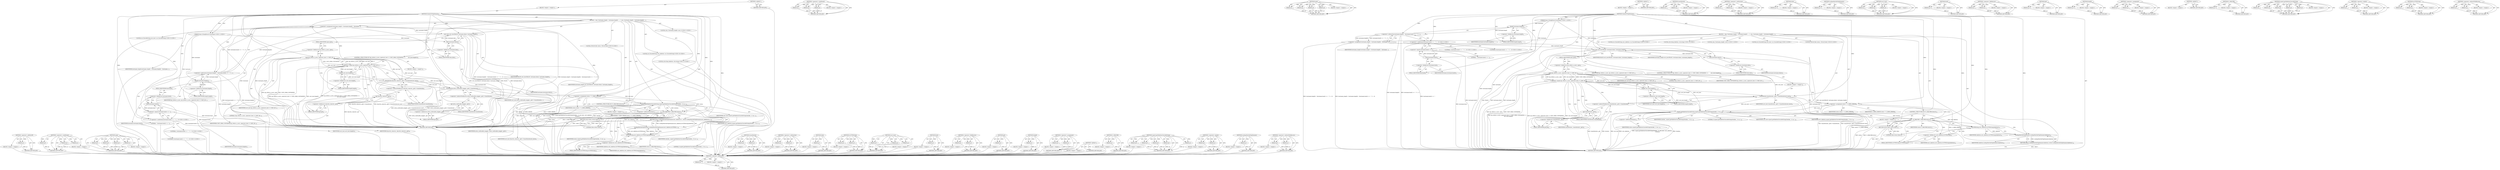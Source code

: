 digraph "&lt;operator&gt;.indirectFieldAccess" {
vulnerable_189 [label=<(METHOD,&lt;operator&gt;.addressOf)>];
vulnerable_190 [label=<(PARAM,p1)>];
vulnerable_191 [label=<(BLOCK,&lt;empty&gt;,&lt;empty&gt;)>];
vulnerable_192 [label=<(METHOD_RETURN,ANY)>];
vulnerable_135 [label=<(METHOD,&lt;operator&gt;.conditional)>];
vulnerable_136 [label=<(PARAM,p1)>];
vulnerable_137 [label=<(PARAM,p2)>];
vulnerable_138 [label=<(PARAM,p3)>];
vulnerable_139 [label=<(BLOCK,&lt;empty&gt;,&lt;empty&gt;)>];
vulnerable_140 [label=<(METHOD_RETURN,ANY)>];
vulnerable_160 [label=<(METHOD,span)>];
vulnerable_161 [label=<(PARAM,p1)>];
vulnerable_162 [label=<(PARAM,p2)>];
vulnerable_163 [label=<(PARAM,p3)>];
vulnerable_164 [label=<(PARAM,p4)>];
vulnerable_165 [label=<(BLOCK,&lt;empty&gt;,&lt;empty&gt;)>];
vulnerable_166 [label=<(METHOD_RETURN,ANY)>];
vulnerable_6 [label=<(METHOD,&lt;global&gt;)<SUB>1</SUB>>];
vulnerable_7 [label=<(BLOCK,&lt;empty&gt;,&lt;empty&gt;)<SUB>1</SUB>>];
vulnerable_8 [label=<(METHOD,SimilarToTopDomains)<SUB>1</SUB>>];
vulnerable_9 [label="<(PARAM,base::StringPiece16 hostname)<SUB>1</SUB>>"];
vulnerable_10 [label=<(BLOCK,{
  size_t hostname_length = hostname.length() ...,{
  size_t hostname_length = hostname.length() ...)<SUB>1</SUB>>];
vulnerable_11 [label="<(LOCAL,size_t hostname_length: size_t)<SUB>2</SUB>>"];
vulnerable_12 [label=<(&lt;operator&gt;.assignment,hostname_length = hostname.length() - (hostname...)<SUB>2</SUB>>];
vulnerable_13 [label=<(IDENTIFIER,hostname_length,hostname_length = hostname.length() - (hostname...)<SUB>2</SUB>>];
vulnerable_14 [label=<(&lt;operator&gt;.subtraction,hostname.length() - (hostname.back() == '.' ? 1...)<SUB>2</SUB>>];
vulnerable_15 [label=<(length,hostname.length())<SUB>2</SUB>>];
vulnerable_16 [label=<(&lt;operator&gt;.fieldAccess,hostname.length)<SUB>2</SUB>>];
vulnerable_17 [label=<(IDENTIFIER,hostname,hostname.length())<SUB>2</SUB>>];
vulnerable_18 [label=<(FIELD_IDENTIFIER,length,length)<SUB>2</SUB>>];
vulnerable_19 [label="<(&lt;operator&gt;.conditional,hostname.back() == '.' ? 1 : 0)<SUB>2</SUB>>"];
vulnerable_20 [label=<(&lt;operator&gt;.equals,hostname.back() == '.')<SUB>2</SUB>>];
vulnerable_21 [label=<(back,hostname.back())<SUB>2</SUB>>];
vulnerable_22 [label=<(&lt;operator&gt;.fieldAccess,hostname.back)<SUB>2</SUB>>];
vulnerable_23 [label=<(IDENTIFIER,hostname,hostname.back())<SUB>2</SUB>>];
vulnerable_24 [label=<(FIELD_IDENTIFIER,back,back)<SUB>2</SUB>>];
vulnerable_25 [label=<(LITERAL,'.',hostname.back() == '.')<SUB>2</SUB>>];
vulnerable_26 [label="<(LITERAL,1,hostname.back() == '.' ? 1 : 0)<SUB>2</SUB>>"];
vulnerable_27 [label="<(LITERAL,0,hostname.back() == '.' ? 1 : 0)<SUB>2</SUB>>"];
vulnerable_28 [label="<(LOCAL,icu.UnicodeString ustr_host: icu.UnicodeString)<SUB>3</SUB>>"];
vulnerable_29 [label=<(ustr_host,ustr_host(FALSE, hostname.data(), hostname_length))<SUB>3</SUB>>];
vulnerable_30 [label=<(IDENTIFIER,FALSE,ustr_host(FALSE, hostname.data(), hostname_length))<SUB>3</SUB>>];
vulnerable_31 [label=<(data,hostname.data())<SUB>3</SUB>>];
vulnerable_32 [label=<(&lt;operator&gt;.fieldAccess,hostname.data)<SUB>3</SUB>>];
vulnerable_33 [label=<(IDENTIFIER,hostname,hostname.data())<SUB>3</SUB>>];
vulnerable_34 [label=<(FIELD_IDENTIFIER,data,data)<SUB>3</SUB>>];
vulnerable_35 [label=<(IDENTIFIER,hostname_length,ustr_host(FALSE, hostname.data(), hostname_length))<SUB>3</SUB>>];
vulnerable_36 [label=<(CONTROL_STRUCTURE,IF,if (lgc_letters_n_ascii_.span(ustr_host, 0, USET_SPAN_CONTAINED) ==
       ustr_host.length()))<SUB>4</SUB>>];
vulnerable_37 [label=<(&lt;operator&gt;.equals,lgc_letters_n_ascii_.span(ustr_host, 0, USET_SP...)<SUB>4</SUB>>];
vulnerable_38 [label=<(span,lgc_letters_n_ascii_.span(ustr_host, 0, USET_SP...)<SUB>4</SUB>>];
vulnerable_39 [label=<(&lt;operator&gt;.fieldAccess,lgc_letters_n_ascii_.span)<SUB>4</SUB>>];
vulnerable_40 [label=<(IDENTIFIER,lgc_letters_n_ascii_,lgc_letters_n_ascii_.span(ustr_host, 0, USET_SP...)<SUB>4</SUB>>];
vulnerable_41 [label=<(FIELD_IDENTIFIER,span,span)<SUB>4</SUB>>];
vulnerable_42 [label=<(IDENTIFIER,ustr_host,lgc_letters_n_ascii_.span(ustr_host, 0, USET_SP...)<SUB>4</SUB>>];
vulnerable_43 [label=<(LITERAL,0,lgc_letters_n_ascii_.span(ustr_host, 0, USET_SP...)<SUB>4</SUB>>];
vulnerable_44 [label=<(IDENTIFIER,USET_SPAN_CONTAINED,lgc_letters_n_ascii_.span(ustr_host, 0, USET_SP...)<SUB>4</SUB>>];
vulnerable_45 [label=<(length,ustr_host.length())<SUB>5</SUB>>];
vulnerable_46 [label=<(&lt;operator&gt;.fieldAccess,ustr_host.length)<SUB>5</SUB>>];
vulnerable_47 [label=<(IDENTIFIER,ustr_host,ustr_host.length())<SUB>5</SUB>>];
vulnerable_48 [label=<(FIELD_IDENTIFIER,length,length)<SUB>5</SUB>>];
vulnerable_49 [label=<(BLOCK,&lt;empty&gt;,&lt;empty&gt;)<SUB>6</SUB>>];
vulnerable_50 [label=<(transliterate,transliterator_.get()-&gt;transliterate(ustr_host))<SUB>6</SUB>>];
vulnerable_51 [label=<(&lt;operator&gt;.indirectFieldAccess,transliterator_.get()-&gt;transliterate)<SUB>6</SUB>>];
vulnerable_52 [label=<(get,transliterator_.get())<SUB>6</SUB>>];
vulnerable_53 [label=<(&lt;operator&gt;.fieldAccess,transliterator_.get)<SUB>6</SUB>>];
vulnerable_54 [label=<(IDENTIFIER,transliterator_,transliterator_.get())<SUB>6</SUB>>];
vulnerable_55 [label=<(FIELD_IDENTIFIER,get,get)<SUB>6</SUB>>];
vulnerable_56 [label=<(FIELD_IDENTIFIER,transliterate,transliterate)<SUB>6</SUB>>];
vulnerable_57 [label=<(IDENTIFIER,ustr_host,transliterator_.get()-&gt;transliterate(ustr_host))<SUB>6</SUB>>];
vulnerable_58 [label="<(LOCAL,UErrorCode status: UErrorCode)<SUB>8</SUB>>"];
vulnerable_59 [label=<(&lt;operator&gt;.assignment,status = U_ZERO_ERROR)<SUB>8</SUB>>];
vulnerable_60 [label=<(IDENTIFIER,status,status = U_ZERO_ERROR)<SUB>8</SUB>>];
vulnerable_61 [label=<(IDENTIFIER,U_ZERO_ERROR,status = U_ZERO_ERROR)<SUB>8</SUB>>];
vulnerable_62 [label="<(LOCAL,icu.UnicodeString ustr_skeleton: icu.UnicodeString)<SUB>9</SUB>>"];
vulnerable_63 [label=<(uspoof_getSkeletonUnicodeString,uspoof_getSkeletonUnicodeString(checker_, 0, us...)<SUB>10</SUB>>];
vulnerable_64 [label=<(IDENTIFIER,checker_,uspoof_getSkeletonUnicodeString(checker_, 0, us...)<SUB>10</SUB>>];
vulnerable_65 [label=<(LITERAL,0,uspoof_getSkeletonUnicodeString(checker_, 0, us...)<SUB>10</SUB>>];
vulnerable_66 [label=<(IDENTIFIER,ustr_host,uspoof_getSkeletonUnicodeString(checker_, 0, us...)<SUB>10</SUB>>];
vulnerable_67 [label=<(IDENTIFIER,ustr_skeleton,uspoof_getSkeletonUnicodeString(checker_, 0, us...)<SUB>10</SUB>>];
vulnerable_68 [label=<(&lt;operator&gt;.addressOf,&amp;status)<SUB>11</SUB>>];
vulnerable_69 [label=<(IDENTIFIER,status,uspoof_getSkeletonUnicodeString(checker_, 0, us...)<SUB>11</SUB>>];
vulnerable_70 [label=<(CONTROL_STRUCTURE,IF,if (U_FAILURE(status)))<SUB>12</SUB>>];
vulnerable_71 [label=<(U_FAILURE,U_FAILURE(status))<SUB>12</SUB>>];
vulnerable_72 [label=<(IDENTIFIER,status,U_FAILURE(status))<SUB>12</SUB>>];
vulnerable_73 [label=<(BLOCK,&lt;empty&gt;,&lt;empty&gt;)<SUB>13</SUB>>];
vulnerable_74 [label=<(RETURN,return false;,return false;)<SUB>13</SUB>>];
vulnerable_75 [label=<(LITERAL,false,return false;)<SUB>13</SUB>>];
vulnerable_76 [label="<(LOCAL,std.string skeleton: std.string)<SUB>14</SUB>>"];
vulnerable_77 [label=<(toUTF8String,ustr_skeleton.toUTF8String(skeleton))<SUB>15</SUB>>];
vulnerable_78 [label=<(&lt;operator&gt;.fieldAccess,ustr_skeleton.toUTF8String)<SUB>15</SUB>>];
vulnerable_79 [label=<(IDENTIFIER,ustr_skeleton,ustr_skeleton.toUTF8String(skeleton))<SUB>15</SUB>>];
vulnerable_80 [label=<(FIELD_IDENTIFIER,toUTF8String,toUTF8String)<SUB>15</SUB>>];
vulnerable_81 [label=<(IDENTIFIER,skeleton,ustr_skeleton.toUTF8String(skeleton))<SUB>15</SUB>>];
vulnerable_82 [label=<(RETURN,return LookupMatchInTopDomains(skeleton);,return LookupMatchInTopDomains(skeleton);)<SUB>16</SUB>>];
vulnerable_83 [label=<(LookupMatchInTopDomains,LookupMatchInTopDomains(skeleton))<SUB>16</SUB>>];
vulnerable_84 [label=<(IDENTIFIER,skeleton,LookupMatchInTopDomains(skeleton))<SUB>16</SUB>>];
vulnerable_85 [label=<(METHOD_RETURN,bool)<SUB>1</SUB>>];
vulnerable_87 [label=<(METHOD_RETURN,ANY)<SUB>1</SUB>>];
vulnerable_167 [label=<(METHOD,transliterate)>];
vulnerable_168 [label=<(PARAM,p1)>];
vulnerable_169 [label=<(PARAM,p2)>];
vulnerable_170 [label=<(BLOCK,&lt;empty&gt;,&lt;empty&gt;)>];
vulnerable_171 [label=<(METHOD_RETURN,ANY)>];
vulnerable_121 [label=<(METHOD,&lt;operator&gt;.subtraction)>];
vulnerable_122 [label=<(PARAM,p1)>];
vulnerable_123 [label=<(PARAM,p2)>];
vulnerable_124 [label=<(BLOCK,&lt;empty&gt;,&lt;empty&gt;)>];
vulnerable_125 [label=<(METHOD_RETURN,ANY)>];
vulnerable_156 [label=<(METHOD,data)>];
vulnerable_157 [label=<(PARAM,p1)>];
vulnerable_158 [label=<(BLOCK,&lt;empty&gt;,&lt;empty&gt;)>];
vulnerable_159 [label=<(METHOD_RETURN,ANY)>];
vulnerable_202 [label=<(METHOD,LookupMatchInTopDomains)>];
vulnerable_203 [label=<(PARAM,p1)>];
vulnerable_204 [label=<(BLOCK,&lt;empty&gt;,&lt;empty&gt;)>];
vulnerable_205 [label=<(METHOD_RETURN,ANY)>];
vulnerable_150 [label=<(METHOD,ustr_host)>];
vulnerable_151 [label=<(PARAM,p1)>];
vulnerable_152 [label=<(PARAM,p2)>];
vulnerable_153 [label=<(PARAM,p3)>];
vulnerable_154 [label=<(BLOCK,&lt;empty&gt;,&lt;empty&gt;)>];
vulnerable_155 [label=<(METHOD_RETURN,ANY)>];
vulnerable_146 [label=<(METHOD,back)>];
vulnerable_147 [label=<(PARAM,p1)>];
vulnerable_148 [label=<(BLOCK,&lt;empty&gt;,&lt;empty&gt;)>];
vulnerable_149 [label=<(METHOD_RETURN,ANY)>];
vulnerable_130 [label=<(METHOD,&lt;operator&gt;.fieldAccess)>];
vulnerable_131 [label=<(PARAM,p1)>];
vulnerable_132 [label=<(PARAM,p2)>];
vulnerable_133 [label=<(BLOCK,&lt;empty&gt;,&lt;empty&gt;)>];
vulnerable_134 [label=<(METHOD_RETURN,ANY)>];
vulnerable_177 [label=<(METHOD,get)>];
vulnerable_178 [label=<(PARAM,p1)>];
vulnerable_179 [label=<(BLOCK,&lt;empty&gt;,&lt;empty&gt;)>];
vulnerable_180 [label=<(METHOD_RETURN,ANY)>];
vulnerable_126 [label=<(METHOD,length)>];
vulnerable_127 [label=<(PARAM,p1)>];
vulnerable_128 [label=<(BLOCK,&lt;empty&gt;,&lt;empty&gt;)>];
vulnerable_129 [label=<(METHOD_RETURN,ANY)>];
vulnerable_116 [label=<(METHOD,&lt;operator&gt;.assignment)>];
vulnerable_117 [label=<(PARAM,p1)>];
vulnerable_118 [label=<(PARAM,p2)>];
vulnerable_119 [label=<(BLOCK,&lt;empty&gt;,&lt;empty&gt;)>];
vulnerable_120 [label=<(METHOD_RETURN,ANY)>];
vulnerable_110 [label=<(METHOD,&lt;global&gt;)<SUB>1</SUB>>];
vulnerable_111 [label=<(BLOCK,&lt;empty&gt;,&lt;empty&gt;)>];
vulnerable_112 [label=<(METHOD_RETURN,ANY)>];
vulnerable_193 [label=<(METHOD,U_FAILURE)>];
vulnerable_194 [label=<(PARAM,p1)>];
vulnerable_195 [label=<(BLOCK,&lt;empty&gt;,&lt;empty&gt;)>];
vulnerable_196 [label=<(METHOD_RETURN,ANY)>];
vulnerable_181 [label=<(METHOD,uspoof_getSkeletonUnicodeString)>];
vulnerable_182 [label=<(PARAM,p1)>];
vulnerable_183 [label=<(PARAM,p2)>];
vulnerable_184 [label=<(PARAM,p3)>];
vulnerable_185 [label=<(PARAM,p4)>];
vulnerable_186 [label=<(PARAM,p5)>];
vulnerable_187 [label=<(BLOCK,&lt;empty&gt;,&lt;empty&gt;)>];
vulnerable_188 [label=<(METHOD_RETURN,ANY)>];
vulnerable_141 [label=<(METHOD,&lt;operator&gt;.equals)>];
vulnerable_142 [label=<(PARAM,p1)>];
vulnerable_143 [label=<(PARAM,p2)>];
vulnerable_144 [label=<(BLOCK,&lt;empty&gt;,&lt;empty&gt;)>];
vulnerable_145 [label=<(METHOD_RETURN,ANY)>];
vulnerable_197 [label=<(METHOD,toUTF8String)>];
vulnerable_198 [label=<(PARAM,p1)>];
vulnerable_199 [label=<(PARAM,p2)>];
vulnerable_200 [label=<(BLOCK,&lt;empty&gt;,&lt;empty&gt;)>];
vulnerable_201 [label=<(METHOD_RETURN,ANY)>];
vulnerable_172 [label=<(METHOD,&lt;operator&gt;.indirectFieldAccess)>];
vulnerable_173 [label=<(PARAM,p1)>];
vulnerable_174 [label=<(PARAM,p2)>];
vulnerable_175 [label=<(BLOCK,&lt;empty&gt;,&lt;empty&gt;)>];
vulnerable_176 [label=<(METHOD_RETURN,ANY)>];
fixed_196 [label=<(METHOD,&lt;operator&gt;.addressOf)>];
fixed_197 [label=<(PARAM,p1)>];
fixed_198 [label=<(BLOCK,&lt;empty&gt;,&lt;empty&gt;)>];
fixed_199 [label=<(METHOD_RETURN,ANY)>];
fixed_142 [label=<(METHOD,&lt;operator&gt;.conditional)>];
fixed_143 [label=<(PARAM,p1)>];
fixed_144 [label=<(PARAM,p2)>];
fixed_145 [label=<(PARAM,p3)>];
fixed_146 [label=<(BLOCK,&lt;empty&gt;,&lt;empty&gt;)>];
fixed_147 [label=<(METHOD_RETURN,ANY)>];
fixed_167 [label=<(METHOD,span)>];
fixed_168 [label=<(PARAM,p1)>];
fixed_169 [label=<(PARAM,p2)>];
fixed_170 [label=<(PARAM,p3)>];
fixed_171 [label=<(PARAM,p4)>];
fixed_172 [label=<(BLOCK,&lt;empty&gt;,&lt;empty&gt;)>];
fixed_173 [label=<(METHOD_RETURN,ANY)>];
fixed_6 [label=<(METHOD,&lt;global&gt;)<SUB>1</SUB>>];
fixed_7 [label=<(BLOCK,&lt;empty&gt;,&lt;empty&gt;)<SUB>1</SUB>>];
fixed_8 [label=<(METHOD,SimilarToTopDomains)<SUB>1</SUB>>];
fixed_9 [label="<(PARAM,base::StringPiece16 hostname)<SUB>1</SUB>>"];
fixed_10 [label=<(BLOCK,{
  size_t hostname_length = hostname.length() ...,{
  size_t hostname_length = hostname.length() ...)<SUB>1</SUB>>];
fixed_11 [label="<(LOCAL,size_t hostname_length: size_t)<SUB>2</SUB>>"];
fixed_12 [label=<(&lt;operator&gt;.assignment,hostname_length = hostname.length() - (hostname...)<SUB>2</SUB>>];
fixed_13 [label=<(IDENTIFIER,hostname_length,hostname_length = hostname.length() - (hostname...)<SUB>2</SUB>>];
fixed_14 [label=<(&lt;operator&gt;.subtraction,hostname.length() - (hostname.back() == '.' ? 1...)<SUB>2</SUB>>];
fixed_15 [label=<(length,hostname.length())<SUB>2</SUB>>];
fixed_16 [label=<(&lt;operator&gt;.fieldAccess,hostname.length)<SUB>2</SUB>>];
fixed_17 [label=<(IDENTIFIER,hostname,hostname.length())<SUB>2</SUB>>];
fixed_18 [label=<(FIELD_IDENTIFIER,length,length)<SUB>2</SUB>>];
fixed_19 [label="<(&lt;operator&gt;.conditional,hostname.back() == '.' ? 1 : 0)<SUB>2</SUB>>"];
fixed_20 [label=<(&lt;operator&gt;.equals,hostname.back() == '.')<SUB>2</SUB>>];
fixed_21 [label=<(back,hostname.back())<SUB>2</SUB>>];
fixed_22 [label=<(&lt;operator&gt;.fieldAccess,hostname.back)<SUB>2</SUB>>];
fixed_23 [label=<(IDENTIFIER,hostname,hostname.back())<SUB>2</SUB>>];
fixed_24 [label=<(FIELD_IDENTIFIER,back,back)<SUB>2</SUB>>];
fixed_25 [label=<(LITERAL,'.',hostname.back() == '.')<SUB>2</SUB>>];
fixed_26 [label="<(LITERAL,1,hostname.back() == '.' ? 1 : 0)<SUB>2</SUB>>"];
fixed_27 [label="<(LITERAL,0,hostname.back() == '.' ? 1 : 0)<SUB>2</SUB>>"];
fixed_28 [label="<(LOCAL,icu.UnicodeString ustr_host: icu.UnicodeString)<SUB>3</SUB>>"];
fixed_29 [label=<(ustr_host,ustr_host(FALSE, hostname.data(), hostname_length))<SUB>3</SUB>>];
fixed_30 [label=<(IDENTIFIER,FALSE,ustr_host(FALSE, hostname.data(), hostname_length))<SUB>3</SUB>>];
fixed_31 [label=<(data,hostname.data())<SUB>3</SUB>>];
fixed_32 [label=<(&lt;operator&gt;.fieldAccess,hostname.data)<SUB>3</SUB>>];
fixed_33 [label=<(IDENTIFIER,hostname,hostname.data())<SUB>3</SUB>>];
fixed_34 [label=<(FIELD_IDENTIFIER,data,data)<SUB>3</SUB>>];
fixed_35 [label=<(IDENTIFIER,hostname_length,ustr_host(FALSE, hostname.data(), hostname_length))<SUB>3</SUB>>];
fixed_36 [label=<(CONTROL_STRUCTURE,IF,if (lgc_letters_n_ascii_.span(ustr_host, 0, USET_SPAN_CONTAINED) ==
       ustr_host.length()))<SUB>4</SUB>>];
fixed_37 [label=<(&lt;operator&gt;.equals,lgc_letters_n_ascii_.span(ustr_host, 0, USET_SP...)<SUB>4</SUB>>];
fixed_38 [label=<(span,lgc_letters_n_ascii_.span(ustr_host, 0, USET_SP...)<SUB>4</SUB>>];
fixed_39 [label=<(&lt;operator&gt;.fieldAccess,lgc_letters_n_ascii_.span)<SUB>4</SUB>>];
fixed_40 [label=<(IDENTIFIER,lgc_letters_n_ascii_,lgc_letters_n_ascii_.span(ustr_host, 0, USET_SP...)<SUB>4</SUB>>];
fixed_41 [label=<(FIELD_IDENTIFIER,span,span)<SUB>4</SUB>>];
fixed_42 [label=<(IDENTIFIER,ustr_host,lgc_letters_n_ascii_.span(ustr_host, 0, USET_SP...)<SUB>4</SUB>>];
fixed_43 [label=<(LITERAL,0,lgc_letters_n_ascii_.span(ustr_host, 0, USET_SP...)<SUB>4</SUB>>];
fixed_44 [label=<(IDENTIFIER,USET_SPAN_CONTAINED,lgc_letters_n_ascii_.span(ustr_host, 0, USET_SP...)<SUB>4</SUB>>];
fixed_45 [label=<(length,ustr_host.length())<SUB>5</SUB>>];
fixed_46 [label=<(&lt;operator&gt;.fieldAccess,ustr_host.length)<SUB>5</SUB>>];
fixed_47 [label=<(IDENTIFIER,ustr_host,ustr_host.length())<SUB>5</SUB>>];
fixed_48 [label=<(FIELD_IDENTIFIER,length,length)<SUB>5</SUB>>];
fixed_49 [label=<(BLOCK,&lt;empty&gt;,&lt;empty&gt;)<SUB>6</SUB>>];
fixed_50 [label=<(transliterate,diacritic_remover_.get()-&gt;transliterate(ustr_host))<SUB>6</SUB>>];
fixed_51 [label=<(&lt;operator&gt;.indirectFieldAccess,diacritic_remover_.get()-&gt;transliterate)<SUB>6</SUB>>];
fixed_52 [label=<(get,diacritic_remover_.get())<SUB>6</SUB>>];
fixed_53 [label=<(&lt;operator&gt;.fieldAccess,diacritic_remover_.get)<SUB>6</SUB>>];
fixed_54 [label=<(IDENTIFIER,diacritic_remover_,diacritic_remover_.get())<SUB>6</SUB>>];
fixed_55 [label=<(FIELD_IDENTIFIER,get,get)<SUB>6</SUB>>];
fixed_56 [label=<(FIELD_IDENTIFIER,transliterate,transliterate)<SUB>6</SUB>>];
fixed_57 [label=<(IDENTIFIER,ustr_host,diacritic_remover_.get()-&gt;transliterate(ustr_host))<SUB>6</SUB>>];
fixed_58 [label=<(transliterate,extra_confusable_mapper_.get()-&gt;transliterate(u...)<SUB>7</SUB>>];
fixed_59 [label=<(&lt;operator&gt;.indirectFieldAccess,extra_confusable_mapper_.get()-&gt;transliterate)<SUB>7</SUB>>];
fixed_60 [label=<(get,extra_confusable_mapper_.get())<SUB>7</SUB>>];
fixed_61 [label=<(&lt;operator&gt;.fieldAccess,extra_confusable_mapper_.get)<SUB>7</SUB>>];
fixed_62 [label=<(IDENTIFIER,extra_confusable_mapper_,extra_confusable_mapper_.get())<SUB>7</SUB>>];
fixed_63 [label=<(FIELD_IDENTIFIER,get,get)<SUB>7</SUB>>];
fixed_64 [label=<(FIELD_IDENTIFIER,transliterate,transliterate)<SUB>7</SUB>>];
fixed_65 [label=<(IDENTIFIER,ustr_host,extra_confusable_mapper_.get()-&gt;transliterate(u...)<SUB>7</SUB>>];
fixed_66 [label="<(LOCAL,UErrorCode status: UErrorCode)<SUB>9</SUB>>"];
fixed_67 [label=<(&lt;operator&gt;.assignment,status = U_ZERO_ERROR)<SUB>9</SUB>>];
fixed_68 [label=<(IDENTIFIER,status,status = U_ZERO_ERROR)<SUB>9</SUB>>];
fixed_69 [label=<(IDENTIFIER,U_ZERO_ERROR,status = U_ZERO_ERROR)<SUB>9</SUB>>];
fixed_70 [label="<(LOCAL,icu.UnicodeString ustr_skeleton: icu.UnicodeString)<SUB>10</SUB>>"];
fixed_71 [label=<(uspoof_getSkeletonUnicodeString,uspoof_getSkeletonUnicodeString(checker_, 0, us...)<SUB>11</SUB>>];
fixed_72 [label=<(IDENTIFIER,checker_,uspoof_getSkeletonUnicodeString(checker_, 0, us...)<SUB>11</SUB>>];
fixed_73 [label=<(LITERAL,0,uspoof_getSkeletonUnicodeString(checker_, 0, us...)<SUB>11</SUB>>];
fixed_74 [label=<(IDENTIFIER,ustr_host,uspoof_getSkeletonUnicodeString(checker_, 0, us...)<SUB>11</SUB>>];
fixed_75 [label=<(IDENTIFIER,ustr_skeleton,uspoof_getSkeletonUnicodeString(checker_, 0, us...)<SUB>11</SUB>>];
fixed_76 [label=<(&lt;operator&gt;.addressOf,&amp;status)<SUB>12</SUB>>];
fixed_77 [label=<(IDENTIFIER,status,uspoof_getSkeletonUnicodeString(checker_, 0, us...)<SUB>12</SUB>>];
fixed_78 [label=<(CONTROL_STRUCTURE,IF,if (U_FAILURE(status)))<SUB>13</SUB>>];
fixed_79 [label=<(U_FAILURE,U_FAILURE(status))<SUB>13</SUB>>];
fixed_80 [label=<(IDENTIFIER,status,U_FAILURE(status))<SUB>13</SUB>>];
fixed_81 [label=<(BLOCK,&lt;empty&gt;,&lt;empty&gt;)<SUB>14</SUB>>];
fixed_82 [label=<(RETURN,return false;,return false;)<SUB>14</SUB>>];
fixed_83 [label=<(LITERAL,false,return false;)<SUB>14</SUB>>];
fixed_84 [label="<(LOCAL,std.string skeleton: std.string)<SUB>15</SUB>>"];
fixed_85 [label=<(RETURN,return LookupMatchInTopDomains(ustr_skeleton.to...,return LookupMatchInTopDomains(ustr_skeleton.to...)<SUB>16</SUB>>];
fixed_86 [label=<(LookupMatchInTopDomains,LookupMatchInTopDomains(ustr_skeleton.toUTF8Str...)<SUB>16</SUB>>];
fixed_87 [label=<(toUTF8String,ustr_skeleton.toUTF8String(skeleton))<SUB>16</SUB>>];
fixed_88 [label=<(&lt;operator&gt;.fieldAccess,ustr_skeleton.toUTF8String)<SUB>16</SUB>>];
fixed_89 [label=<(IDENTIFIER,ustr_skeleton,ustr_skeleton.toUTF8String(skeleton))<SUB>16</SUB>>];
fixed_90 [label=<(FIELD_IDENTIFIER,toUTF8String,toUTF8String)<SUB>16</SUB>>];
fixed_91 [label=<(IDENTIFIER,skeleton,ustr_skeleton.toUTF8String(skeleton))<SUB>16</SUB>>];
fixed_92 [label=<(METHOD_RETURN,bool)<SUB>1</SUB>>];
fixed_94 [label=<(METHOD_RETURN,ANY)<SUB>1</SUB>>];
fixed_174 [label=<(METHOD,transliterate)>];
fixed_175 [label=<(PARAM,p1)>];
fixed_176 [label=<(PARAM,p2)>];
fixed_177 [label=<(BLOCK,&lt;empty&gt;,&lt;empty&gt;)>];
fixed_178 [label=<(METHOD_RETURN,ANY)>];
fixed_128 [label=<(METHOD,&lt;operator&gt;.subtraction)>];
fixed_129 [label=<(PARAM,p1)>];
fixed_130 [label=<(PARAM,p2)>];
fixed_131 [label=<(BLOCK,&lt;empty&gt;,&lt;empty&gt;)>];
fixed_132 [label=<(METHOD_RETURN,ANY)>];
fixed_163 [label=<(METHOD,data)>];
fixed_164 [label=<(PARAM,p1)>];
fixed_165 [label=<(BLOCK,&lt;empty&gt;,&lt;empty&gt;)>];
fixed_166 [label=<(METHOD_RETURN,ANY)>];
fixed_208 [label=<(METHOD,toUTF8String)>];
fixed_209 [label=<(PARAM,p1)>];
fixed_210 [label=<(PARAM,p2)>];
fixed_211 [label=<(BLOCK,&lt;empty&gt;,&lt;empty&gt;)>];
fixed_212 [label=<(METHOD_RETURN,ANY)>];
fixed_157 [label=<(METHOD,ustr_host)>];
fixed_158 [label=<(PARAM,p1)>];
fixed_159 [label=<(PARAM,p2)>];
fixed_160 [label=<(PARAM,p3)>];
fixed_161 [label=<(BLOCK,&lt;empty&gt;,&lt;empty&gt;)>];
fixed_162 [label=<(METHOD_RETURN,ANY)>];
fixed_153 [label=<(METHOD,back)>];
fixed_154 [label=<(PARAM,p1)>];
fixed_155 [label=<(BLOCK,&lt;empty&gt;,&lt;empty&gt;)>];
fixed_156 [label=<(METHOD_RETURN,ANY)>];
fixed_137 [label=<(METHOD,&lt;operator&gt;.fieldAccess)>];
fixed_138 [label=<(PARAM,p1)>];
fixed_139 [label=<(PARAM,p2)>];
fixed_140 [label=<(BLOCK,&lt;empty&gt;,&lt;empty&gt;)>];
fixed_141 [label=<(METHOD_RETURN,ANY)>];
fixed_184 [label=<(METHOD,get)>];
fixed_185 [label=<(PARAM,p1)>];
fixed_186 [label=<(BLOCK,&lt;empty&gt;,&lt;empty&gt;)>];
fixed_187 [label=<(METHOD_RETURN,ANY)>];
fixed_133 [label=<(METHOD,length)>];
fixed_134 [label=<(PARAM,p1)>];
fixed_135 [label=<(BLOCK,&lt;empty&gt;,&lt;empty&gt;)>];
fixed_136 [label=<(METHOD_RETURN,ANY)>];
fixed_123 [label=<(METHOD,&lt;operator&gt;.assignment)>];
fixed_124 [label=<(PARAM,p1)>];
fixed_125 [label=<(PARAM,p2)>];
fixed_126 [label=<(BLOCK,&lt;empty&gt;,&lt;empty&gt;)>];
fixed_127 [label=<(METHOD_RETURN,ANY)>];
fixed_117 [label=<(METHOD,&lt;global&gt;)<SUB>1</SUB>>];
fixed_118 [label=<(BLOCK,&lt;empty&gt;,&lt;empty&gt;)>];
fixed_119 [label=<(METHOD_RETURN,ANY)>];
fixed_200 [label=<(METHOD,U_FAILURE)>];
fixed_201 [label=<(PARAM,p1)>];
fixed_202 [label=<(BLOCK,&lt;empty&gt;,&lt;empty&gt;)>];
fixed_203 [label=<(METHOD_RETURN,ANY)>];
fixed_188 [label=<(METHOD,uspoof_getSkeletonUnicodeString)>];
fixed_189 [label=<(PARAM,p1)>];
fixed_190 [label=<(PARAM,p2)>];
fixed_191 [label=<(PARAM,p3)>];
fixed_192 [label=<(PARAM,p4)>];
fixed_193 [label=<(PARAM,p5)>];
fixed_194 [label=<(BLOCK,&lt;empty&gt;,&lt;empty&gt;)>];
fixed_195 [label=<(METHOD_RETURN,ANY)>];
fixed_148 [label=<(METHOD,&lt;operator&gt;.equals)>];
fixed_149 [label=<(PARAM,p1)>];
fixed_150 [label=<(PARAM,p2)>];
fixed_151 [label=<(BLOCK,&lt;empty&gt;,&lt;empty&gt;)>];
fixed_152 [label=<(METHOD_RETURN,ANY)>];
fixed_204 [label=<(METHOD,LookupMatchInTopDomains)>];
fixed_205 [label=<(PARAM,p1)>];
fixed_206 [label=<(BLOCK,&lt;empty&gt;,&lt;empty&gt;)>];
fixed_207 [label=<(METHOD_RETURN,ANY)>];
fixed_179 [label=<(METHOD,&lt;operator&gt;.indirectFieldAccess)>];
fixed_180 [label=<(PARAM,p1)>];
fixed_181 [label=<(PARAM,p2)>];
fixed_182 [label=<(BLOCK,&lt;empty&gt;,&lt;empty&gt;)>];
fixed_183 [label=<(METHOD_RETURN,ANY)>];
vulnerable_189 -> vulnerable_190  [key=0, label="AST: "];
vulnerable_189 -> vulnerable_190  [key=1, label="DDG: "];
vulnerable_189 -> vulnerable_191  [key=0, label="AST: "];
vulnerable_189 -> vulnerable_192  [key=0, label="AST: "];
vulnerable_189 -> vulnerable_192  [key=1, label="CFG: "];
vulnerable_190 -> vulnerable_192  [key=0, label="DDG: p1"];
vulnerable_135 -> vulnerable_136  [key=0, label="AST: "];
vulnerable_135 -> vulnerable_136  [key=1, label="DDG: "];
vulnerable_135 -> vulnerable_139  [key=0, label="AST: "];
vulnerable_135 -> vulnerable_137  [key=0, label="AST: "];
vulnerable_135 -> vulnerable_137  [key=1, label="DDG: "];
vulnerable_135 -> vulnerable_140  [key=0, label="AST: "];
vulnerable_135 -> vulnerable_140  [key=1, label="CFG: "];
vulnerable_135 -> vulnerable_138  [key=0, label="AST: "];
vulnerable_135 -> vulnerable_138  [key=1, label="DDG: "];
vulnerable_136 -> vulnerable_140  [key=0, label="DDG: p1"];
vulnerable_137 -> vulnerable_140  [key=0, label="DDG: p2"];
vulnerable_138 -> vulnerable_140  [key=0, label="DDG: p3"];
vulnerable_160 -> vulnerable_161  [key=0, label="AST: "];
vulnerable_160 -> vulnerable_161  [key=1, label="DDG: "];
vulnerable_160 -> vulnerable_165  [key=0, label="AST: "];
vulnerable_160 -> vulnerable_162  [key=0, label="AST: "];
vulnerable_160 -> vulnerable_162  [key=1, label="DDG: "];
vulnerable_160 -> vulnerable_166  [key=0, label="AST: "];
vulnerable_160 -> vulnerable_166  [key=1, label="CFG: "];
vulnerable_160 -> vulnerable_163  [key=0, label="AST: "];
vulnerable_160 -> vulnerable_163  [key=1, label="DDG: "];
vulnerable_160 -> vulnerable_164  [key=0, label="AST: "];
vulnerable_160 -> vulnerable_164  [key=1, label="DDG: "];
vulnerable_161 -> vulnerable_166  [key=0, label="DDG: p1"];
vulnerable_162 -> vulnerable_166  [key=0, label="DDG: p2"];
vulnerable_163 -> vulnerable_166  [key=0, label="DDG: p3"];
vulnerable_164 -> vulnerable_166  [key=0, label="DDG: p4"];
vulnerable_6 -> vulnerable_7  [key=0, label="AST: "];
vulnerable_6 -> vulnerable_87  [key=0, label="AST: "];
vulnerable_6 -> vulnerable_87  [key=1, label="CFG: "];
vulnerable_7 -> vulnerable_8  [key=0, label="AST: "];
vulnerable_8 -> vulnerable_9  [key=0, label="AST: "];
vulnerable_8 -> vulnerable_9  [key=1, label="DDG: "];
vulnerable_8 -> vulnerable_10  [key=0, label="AST: "];
vulnerable_8 -> vulnerable_85  [key=0, label="AST: "];
vulnerable_8 -> vulnerable_18  [key=0, label="CFG: "];
vulnerable_8 -> vulnerable_59  [key=0, label="DDG: "];
vulnerable_8 -> vulnerable_29  [key=0, label="DDG: "];
vulnerable_8 -> vulnerable_63  [key=0, label="DDG: "];
vulnerable_8 -> vulnerable_77  [key=0, label="DDG: "];
vulnerable_8 -> vulnerable_14  [key=0, label="DDG: "];
vulnerable_8 -> vulnerable_71  [key=0, label="DDG: "];
vulnerable_8 -> vulnerable_74  [key=0, label="DDG: "];
vulnerable_8 -> vulnerable_83  [key=0, label="DDG: "];
vulnerable_8 -> vulnerable_19  [key=0, label="DDG: "];
vulnerable_8 -> vulnerable_38  [key=0, label="DDG: "];
vulnerable_8 -> vulnerable_50  [key=0, label="DDG: "];
vulnerable_8 -> vulnerable_75  [key=0, label="DDG: "];
vulnerable_8 -> vulnerable_20  [key=0, label="DDG: "];
vulnerable_9 -> vulnerable_85  [key=0, label="DDG: hostname"];
vulnerable_9 -> vulnerable_31  [key=0, label="DDG: hostname"];
vulnerable_9 -> vulnerable_15  [key=0, label="DDG: hostname"];
vulnerable_9 -> vulnerable_21  [key=0, label="DDG: hostname"];
vulnerable_10 -> vulnerable_11  [key=0, label="AST: "];
vulnerable_10 -> vulnerable_12  [key=0, label="AST: "];
vulnerable_10 -> vulnerable_28  [key=0, label="AST: "];
vulnerable_10 -> vulnerable_29  [key=0, label="AST: "];
vulnerable_10 -> vulnerable_36  [key=0, label="AST: "];
vulnerable_10 -> vulnerable_58  [key=0, label="AST: "];
vulnerable_10 -> vulnerable_59  [key=0, label="AST: "];
vulnerable_10 -> vulnerable_62  [key=0, label="AST: "];
vulnerable_10 -> vulnerable_63  [key=0, label="AST: "];
vulnerable_10 -> vulnerable_70  [key=0, label="AST: "];
vulnerable_10 -> vulnerable_76  [key=0, label="AST: "];
vulnerable_10 -> vulnerable_77  [key=0, label="AST: "];
vulnerable_10 -> vulnerable_82  [key=0, label="AST: "];
vulnerable_12 -> vulnerable_13  [key=0, label="AST: "];
vulnerable_12 -> vulnerable_14  [key=0, label="AST: "];
vulnerable_12 -> vulnerable_34  [key=0, label="CFG: "];
vulnerable_12 -> vulnerable_85  [key=0, label="DDG: hostname.length() - (hostname.back() == '.' ? 1 : 0)"];
vulnerable_12 -> vulnerable_85  [key=1, label="DDG: hostname_length = hostname.length() - (hostname.back() == '.' ? 1 : 0)"];
vulnerable_12 -> vulnerable_29  [key=0, label="DDG: hostname_length"];
vulnerable_14 -> vulnerable_15  [key=0, label="AST: "];
vulnerable_14 -> vulnerable_19  [key=0, label="AST: "];
vulnerable_14 -> vulnerable_12  [key=0, label="CFG: "];
vulnerable_14 -> vulnerable_12  [key=1, label="DDG: hostname.length()"];
vulnerable_14 -> vulnerable_12  [key=2, label="DDG: hostname.back() == '.' ? 1 : 0"];
vulnerable_14 -> vulnerable_85  [key=0, label="DDG: hostname.length()"];
vulnerable_14 -> vulnerable_85  [key=1, label="DDG: hostname.back() == '.' ? 1 : 0"];
vulnerable_15 -> vulnerable_16  [key=0, label="AST: "];
vulnerable_15 -> vulnerable_24  [key=0, label="CFG: "];
vulnerable_15 -> vulnerable_85  [key=0, label="DDG: hostname.length"];
vulnerable_15 -> vulnerable_14  [key=0, label="DDG: hostname.length"];
vulnerable_16 -> vulnerable_17  [key=0, label="AST: "];
vulnerable_16 -> vulnerable_18  [key=0, label="AST: "];
vulnerable_16 -> vulnerable_15  [key=0, label="CFG: "];
vulnerable_18 -> vulnerable_16  [key=0, label="CFG: "];
vulnerable_19 -> vulnerable_20  [key=0, label="AST: "];
vulnerable_19 -> vulnerable_26  [key=0, label="AST: "];
vulnerable_19 -> vulnerable_27  [key=0, label="AST: "];
vulnerable_19 -> vulnerable_14  [key=0, label="CFG: "];
vulnerable_19 -> vulnerable_85  [key=0, label="DDG: hostname.back() == '.'"];
vulnerable_20 -> vulnerable_21  [key=0, label="AST: "];
vulnerable_20 -> vulnerable_25  [key=0, label="AST: "];
vulnerable_20 -> vulnerable_19  [key=0, label="CFG: "];
vulnerable_20 -> vulnerable_85  [key=0, label="DDG: hostname.back()"];
vulnerable_21 -> vulnerable_22  [key=0, label="AST: "];
vulnerable_21 -> vulnerable_20  [key=0, label="CFG: "];
vulnerable_21 -> vulnerable_20  [key=1, label="DDG: hostname.back"];
vulnerable_21 -> vulnerable_85  [key=0, label="DDG: hostname.back"];
vulnerable_22 -> vulnerable_23  [key=0, label="AST: "];
vulnerable_22 -> vulnerable_24  [key=0, label="AST: "];
vulnerable_22 -> vulnerable_21  [key=0, label="CFG: "];
vulnerable_24 -> vulnerable_22  [key=0, label="CFG: "];
vulnerable_29 -> vulnerable_30  [key=0, label="AST: "];
vulnerable_29 -> vulnerable_31  [key=0, label="AST: "];
vulnerable_29 -> vulnerable_35  [key=0, label="AST: "];
vulnerable_29 -> vulnerable_41  [key=0, label="CFG: "];
vulnerable_29 -> vulnerable_85  [key=0, label="DDG: hostname.data()"];
vulnerable_29 -> vulnerable_85  [key=1, label="DDG: hostname_length"];
vulnerable_29 -> vulnerable_85  [key=2, label="DDG: ustr_host(FALSE, hostname.data(), hostname_length)"];
vulnerable_29 -> vulnerable_85  [key=3, label="DDG: FALSE"];
vulnerable_31 -> vulnerable_32  [key=0, label="AST: "];
vulnerable_31 -> vulnerable_29  [key=0, label="CFG: "];
vulnerable_31 -> vulnerable_29  [key=1, label="DDG: hostname.data"];
vulnerable_31 -> vulnerable_85  [key=0, label="DDG: hostname.data"];
vulnerable_32 -> vulnerable_33  [key=0, label="AST: "];
vulnerable_32 -> vulnerable_34  [key=0, label="AST: "];
vulnerable_32 -> vulnerable_31  [key=0, label="CFG: "];
vulnerable_34 -> vulnerable_32  [key=0, label="CFG: "];
vulnerable_36 -> vulnerable_37  [key=0, label="AST: "];
vulnerable_36 -> vulnerable_49  [key=0, label="AST: "];
vulnerable_37 -> vulnerable_38  [key=0, label="AST: "];
vulnerable_37 -> vulnerable_45  [key=0, label="AST: "];
vulnerable_37 -> vulnerable_55  [key=0, label="CFG: "];
vulnerable_37 -> vulnerable_55  [key=1, label="CDG: "];
vulnerable_37 -> vulnerable_59  [key=0, label="CFG: "];
vulnerable_37 -> vulnerable_85  [key=0, label="DDG: lgc_letters_n_ascii_.span(ustr_host, 0, USET_SPAN_CONTAINED)"];
vulnerable_37 -> vulnerable_85  [key=1, label="DDG: ustr_host.length()"];
vulnerable_37 -> vulnerable_85  [key=2, label="DDG: lgc_letters_n_ascii_.span(ustr_host, 0, USET_SPAN_CONTAINED) ==
       ustr_host.length()"];
vulnerable_37 -> vulnerable_50  [key=0, label="CDG: "];
vulnerable_37 -> vulnerable_51  [key=0, label="CDG: "];
vulnerable_37 -> vulnerable_52  [key=0, label="CDG: "];
vulnerable_37 -> vulnerable_53  [key=0, label="CDG: "];
vulnerable_37 -> vulnerable_56  [key=0, label="CDG: "];
vulnerable_38 -> vulnerable_39  [key=0, label="AST: "];
vulnerable_38 -> vulnerable_42  [key=0, label="AST: "];
vulnerable_38 -> vulnerable_43  [key=0, label="AST: "];
vulnerable_38 -> vulnerable_44  [key=0, label="AST: "];
vulnerable_38 -> vulnerable_48  [key=0, label="CFG: "];
vulnerable_38 -> vulnerable_85  [key=0, label="DDG: lgc_letters_n_ascii_.span"];
vulnerable_38 -> vulnerable_85  [key=1, label="DDG: USET_SPAN_CONTAINED"];
vulnerable_38 -> vulnerable_63  [key=0, label="DDG: ustr_host"];
vulnerable_38 -> vulnerable_37  [key=0, label="DDG: lgc_letters_n_ascii_.span"];
vulnerable_38 -> vulnerable_37  [key=1, label="DDG: ustr_host"];
vulnerable_38 -> vulnerable_37  [key=2, label="DDG: 0"];
vulnerable_38 -> vulnerable_37  [key=3, label="DDG: USET_SPAN_CONTAINED"];
vulnerable_38 -> vulnerable_45  [key=0, label="DDG: ustr_host"];
vulnerable_38 -> vulnerable_50  [key=0, label="DDG: ustr_host"];
vulnerable_39 -> vulnerable_40  [key=0, label="AST: "];
vulnerable_39 -> vulnerable_41  [key=0, label="AST: "];
vulnerable_39 -> vulnerable_38  [key=0, label="CFG: "];
vulnerable_41 -> vulnerable_39  [key=0, label="CFG: "];
vulnerable_45 -> vulnerable_46  [key=0, label="AST: "];
vulnerable_45 -> vulnerable_37  [key=0, label="CFG: "];
vulnerable_45 -> vulnerable_37  [key=1, label="DDG: ustr_host.length"];
vulnerable_45 -> vulnerable_63  [key=0, label="DDG: ustr_host.length"];
vulnerable_45 -> vulnerable_50  [key=0, label="DDG: ustr_host.length"];
vulnerable_46 -> vulnerable_47  [key=0, label="AST: "];
vulnerable_46 -> vulnerable_48  [key=0, label="AST: "];
vulnerable_46 -> vulnerable_45  [key=0, label="CFG: "];
vulnerable_48 -> vulnerable_46  [key=0, label="CFG: "];
vulnerable_49 -> vulnerable_50  [key=0, label="AST: "];
vulnerable_50 -> vulnerable_51  [key=0, label="AST: "];
vulnerable_50 -> vulnerable_57  [key=0, label="AST: "];
vulnerable_50 -> vulnerable_59  [key=0, label="CFG: "];
vulnerable_50 -> vulnerable_85  [key=0, label="DDG: transliterator_.get()-&gt;transliterate"];
vulnerable_50 -> vulnerable_85  [key=1, label="DDG: transliterator_.get()-&gt;transliterate(ustr_host)"];
vulnerable_50 -> vulnerable_63  [key=0, label="DDG: ustr_host"];
vulnerable_51 -> vulnerable_52  [key=0, label="AST: "];
vulnerable_51 -> vulnerable_56  [key=0, label="AST: "];
vulnerable_51 -> vulnerable_50  [key=0, label="CFG: "];
vulnerable_52 -> vulnerable_53  [key=0, label="AST: "];
vulnerable_52 -> vulnerable_56  [key=0, label="CFG: "];
vulnerable_52 -> vulnerable_85  [key=0, label="DDG: transliterator_.get"];
vulnerable_53 -> vulnerable_54  [key=0, label="AST: "];
vulnerable_53 -> vulnerable_55  [key=0, label="AST: "];
vulnerable_53 -> vulnerable_52  [key=0, label="CFG: "];
vulnerable_55 -> vulnerable_53  [key=0, label="CFG: "];
vulnerable_56 -> vulnerable_51  [key=0, label="CFG: "];
vulnerable_59 -> vulnerable_60  [key=0, label="AST: "];
vulnerable_59 -> vulnerable_61  [key=0, label="AST: "];
vulnerable_59 -> vulnerable_68  [key=0, label="CFG: "];
vulnerable_59 -> vulnerable_85  [key=0, label="DDG: status = U_ZERO_ERROR"];
vulnerable_59 -> vulnerable_85  [key=1, label="DDG: U_ZERO_ERROR"];
vulnerable_59 -> vulnerable_63  [key=0, label="DDG: status"];
vulnerable_59 -> vulnerable_71  [key=0, label="DDG: status"];
vulnerable_63 -> vulnerable_64  [key=0, label="AST: "];
vulnerable_63 -> vulnerable_65  [key=0, label="AST: "];
vulnerable_63 -> vulnerable_66  [key=0, label="AST: "];
vulnerable_63 -> vulnerable_67  [key=0, label="AST: "];
vulnerable_63 -> vulnerable_68  [key=0, label="AST: "];
vulnerable_63 -> vulnerable_71  [key=0, label="CFG: "];
vulnerable_63 -> vulnerable_71  [key=1, label="DDG: &amp;status"];
vulnerable_63 -> vulnerable_85  [key=0, label="DDG: ustr_host"];
vulnerable_63 -> vulnerable_85  [key=1, label="DDG: ustr_skeleton"];
vulnerable_63 -> vulnerable_85  [key=2, label="DDG: &amp;status"];
vulnerable_63 -> vulnerable_85  [key=3, label="DDG: uspoof_getSkeletonUnicodeString(checker_, 0, ustr_host, ustr_skeleton,
                                  &amp;status)"];
vulnerable_63 -> vulnerable_85  [key=4, label="DDG: checker_"];
vulnerable_63 -> vulnerable_77  [key=0, label="DDG: ustr_skeleton"];
vulnerable_68 -> vulnerable_69  [key=0, label="AST: "];
vulnerable_68 -> vulnerable_63  [key=0, label="CFG: "];
vulnerable_70 -> vulnerable_71  [key=0, label="AST: "];
vulnerable_70 -> vulnerable_73  [key=0, label="AST: "];
vulnerable_71 -> vulnerable_72  [key=0, label="AST: "];
vulnerable_71 -> vulnerable_74  [key=0, label="CFG: "];
vulnerable_71 -> vulnerable_74  [key=1, label="CDG: "];
vulnerable_71 -> vulnerable_80  [key=0, label="CFG: "];
vulnerable_71 -> vulnerable_80  [key=1, label="CDG: "];
vulnerable_71 -> vulnerable_85  [key=0, label="DDG: status"];
vulnerable_71 -> vulnerable_85  [key=1, label="DDG: U_FAILURE(status)"];
vulnerable_71 -> vulnerable_77  [key=0, label="CDG: "];
vulnerable_71 -> vulnerable_83  [key=0, label="CDG: "];
vulnerable_71 -> vulnerable_82  [key=0, label="CDG: "];
vulnerable_71 -> vulnerable_78  [key=0, label="CDG: "];
vulnerable_73 -> vulnerable_74  [key=0, label="AST: "];
vulnerable_74 -> vulnerable_75  [key=0, label="AST: "];
vulnerable_74 -> vulnerable_85  [key=0, label="CFG: "];
vulnerable_74 -> vulnerable_85  [key=1, label="DDG: &lt;RET&gt;"];
vulnerable_75 -> vulnerable_74  [key=0, label="DDG: false"];
vulnerable_77 -> vulnerable_78  [key=0, label="AST: "];
vulnerable_77 -> vulnerable_81  [key=0, label="AST: "];
vulnerable_77 -> vulnerable_83  [key=0, label="CFG: "];
vulnerable_77 -> vulnerable_83  [key=1, label="DDG: skeleton"];
vulnerable_78 -> vulnerable_79  [key=0, label="AST: "];
vulnerable_78 -> vulnerable_80  [key=0, label="AST: "];
vulnerable_78 -> vulnerable_77  [key=0, label="CFG: "];
vulnerable_80 -> vulnerable_78  [key=0, label="CFG: "];
vulnerable_82 -> vulnerable_83  [key=0, label="AST: "];
vulnerable_82 -> vulnerable_85  [key=0, label="CFG: "];
vulnerable_82 -> vulnerable_85  [key=1, label="DDG: &lt;RET&gt;"];
vulnerable_83 -> vulnerable_84  [key=0, label="AST: "];
vulnerable_83 -> vulnerable_82  [key=0, label="CFG: "];
vulnerable_83 -> vulnerable_82  [key=1, label="DDG: LookupMatchInTopDomains(skeleton)"];
vulnerable_167 -> vulnerable_168  [key=0, label="AST: "];
vulnerable_167 -> vulnerable_168  [key=1, label="DDG: "];
vulnerable_167 -> vulnerable_170  [key=0, label="AST: "];
vulnerable_167 -> vulnerable_169  [key=0, label="AST: "];
vulnerable_167 -> vulnerable_169  [key=1, label="DDG: "];
vulnerable_167 -> vulnerable_171  [key=0, label="AST: "];
vulnerable_167 -> vulnerable_171  [key=1, label="CFG: "];
vulnerable_168 -> vulnerable_171  [key=0, label="DDG: p1"];
vulnerable_169 -> vulnerable_171  [key=0, label="DDG: p2"];
vulnerable_121 -> vulnerable_122  [key=0, label="AST: "];
vulnerable_121 -> vulnerable_122  [key=1, label="DDG: "];
vulnerable_121 -> vulnerable_124  [key=0, label="AST: "];
vulnerable_121 -> vulnerable_123  [key=0, label="AST: "];
vulnerable_121 -> vulnerable_123  [key=1, label="DDG: "];
vulnerable_121 -> vulnerable_125  [key=0, label="AST: "];
vulnerable_121 -> vulnerable_125  [key=1, label="CFG: "];
vulnerable_122 -> vulnerable_125  [key=0, label="DDG: p1"];
vulnerable_123 -> vulnerable_125  [key=0, label="DDG: p2"];
vulnerable_156 -> vulnerable_157  [key=0, label="AST: "];
vulnerable_156 -> vulnerable_157  [key=1, label="DDG: "];
vulnerable_156 -> vulnerable_158  [key=0, label="AST: "];
vulnerable_156 -> vulnerable_159  [key=0, label="AST: "];
vulnerable_156 -> vulnerable_159  [key=1, label="CFG: "];
vulnerable_157 -> vulnerable_159  [key=0, label="DDG: p1"];
vulnerable_202 -> vulnerable_203  [key=0, label="AST: "];
vulnerable_202 -> vulnerable_203  [key=1, label="DDG: "];
vulnerable_202 -> vulnerable_204  [key=0, label="AST: "];
vulnerable_202 -> vulnerable_205  [key=0, label="AST: "];
vulnerable_202 -> vulnerable_205  [key=1, label="CFG: "];
vulnerable_203 -> vulnerable_205  [key=0, label="DDG: p1"];
vulnerable_150 -> vulnerable_151  [key=0, label="AST: "];
vulnerable_150 -> vulnerable_151  [key=1, label="DDG: "];
vulnerable_150 -> vulnerable_154  [key=0, label="AST: "];
vulnerable_150 -> vulnerable_152  [key=0, label="AST: "];
vulnerable_150 -> vulnerable_152  [key=1, label="DDG: "];
vulnerable_150 -> vulnerable_155  [key=0, label="AST: "];
vulnerable_150 -> vulnerable_155  [key=1, label="CFG: "];
vulnerable_150 -> vulnerable_153  [key=0, label="AST: "];
vulnerable_150 -> vulnerable_153  [key=1, label="DDG: "];
vulnerable_151 -> vulnerable_155  [key=0, label="DDG: p1"];
vulnerable_152 -> vulnerable_155  [key=0, label="DDG: p2"];
vulnerable_153 -> vulnerable_155  [key=0, label="DDG: p3"];
vulnerable_146 -> vulnerable_147  [key=0, label="AST: "];
vulnerable_146 -> vulnerable_147  [key=1, label="DDG: "];
vulnerable_146 -> vulnerable_148  [key=0, label="AST: "];
vulnerable_146 -> vulnerable_149  [key=0, label="AST: "];
vulnerable_146 -> vulnerable_149  [key=1, label="CFG: "];
vulnerable_147 -> vulnerable_149  [key=0, label="DDG: p1"];
vulnerable_130 -> vulnerable_131  [key=0, label="AST: "];
vulnerable_130 -> vulnerable_131  [key=1, label="DDG: "];
vulnerable_130 -> vulnerable_133  [key=0, label="AST: "];
vulnerable_130 -> vulnerable_132  [key=0, label="AST: "];
vulnerable_130 -> vulnerable_132  [key=1, label="DDG: "];
vulnerable_130 -> vulnerable_134  [key=0, label="AST: "];
vulnerable_130 -> vulnerable_134  [key=1, label="CFG: "];
vulnerable_131 -> vulnerable_134  [key=0, label="DDG: p1"];
vulnerable_132 -> vulnerable_134  [key=0, label="DDG: p2"];
vulnerable_177 -> vulnerable_178  [key=0, label="AST: "];
vulnerable_177 -> vulnerable_178  [key=1, label="DDG: "];
vulnerable_177 -> vulnerable_179  [key=0, label="AST: "];
vulnerable_177 -> vulnerable_180  [key=0, label="AST: "];
vulnerable_177 -> vulnerable_180  [key=1, label="CFG: "];
vulnerable_178 -> vulnerable_180  [key=0, label="DDG: p1"];
vulnerable_126 -> vulnerable_127  [key=0, label="AST: "];
vulnerable_126 -> vulnerable_127  [key=1, label="DDG: "];
vulnerable_126 -> vulnerable_128  [key=0, label="AST: "];
vulnerable_126 -> vulnerable_129  [key=0, label="AST: "];
vulnerable_126 -> vulnerable_129  [key=1, label="CFG: "];
vulnerable_127 -> vulnerable_129  [key=0, label="DDG: p1"];
vulnerable_116 -> vulnerable_117  [key=0, label="AST: "];
vulnerable_116 -> vulnerable_117  [key=1, label="DDG: "];
vulnerable_116 -> vulnerable_119  [key=0, label="AST: "];
vulnerable_116 -> vulnerable_118  [key=0, label="AST: "];
vulnerable_116 -> vulnerable_118  [key=1, label="DDG: "];
vulnerable_116 -> vulnerable_120  [key=0, label="AST: "];
vulnerable_116 -> vulnerable_120  [key=1, label="CFG: "];
vulnerable_117 -> vulnerable_120  [key=0, label="DDG: p1"];
vulnerable_118 -> vulnerable_120  [key=0, label="DDG: p2"];
vulnerable_110 -> vulnerable_111  [key=0, label="AST: "];
vulnerable_110 -> vulnerable_112  [key=0, label="AST: "];
vulnerable_110 -> vulnerable_112  [key=1, label="CFG: "];
vulnerable_193 -> vulnerable_194  [key=0, label="AST: "];
vulnerable_193 -> vulnerable_194  [key=1, label="DDG: "];
vulnerable_193 -> vulnerable_195  [key=0, label="AST: "];
vulnerable_193 -> vulnerable_196  [key=0, label="AST: "];
vulnerable_193 -> vulnerable_196  [key=1, label="CFG: "];
vulnerable_194 -> vulnerable_196  [key=0, label="DDG: p1"];
vulnerable_181 -> vulnerable_182  [key=0, label="AST: "];
vulnerable_181 -> vulnerable_182  [key=1, label="DDG: "];
vulnerable_181 -> vulnerable_187  [key=0, label="AST: "];
vulnerable_181 -> vulnerable_183  [key=0, label="AST: "];
vulnerable_181 -> vulnerable_183  [key=1, label="DDG: "];
vulnerable_181 -> vulnerable_188  [key=0, label="AST: "];
vulnerable_181 -> vulnerable_188  [key=1, label="CFG: "];
vulnerable_181 -> vulnerable_184  [key=0, label="AST: "];
vulnerable_181 -> vulnerable_184  [key=1, label="DDG: "];
vulnerable_181 -> vulnerable_185  [key=0, label="AST: "];
vulnerable_181 -> vulnerable_185  [key=1, label="DDG: "];
vulnerable_181 -> vulnerable_186  [key=0, label="AST: "];
vulnerable_181 -> vulnerable_186  [key=1, label="DDG: "];
vulnerable_182 -> vulnerable_188  [key=0, label="DDG: p1"];
vulnerable_183 -> vulnerable_188  [key=0, label="DDG: p2"];
vulnerable_184 -> vulnerable_188  [key=0, label="DDG: p3"];
vulnerable_185 -> vulnerable_188  [key=0, label="DDG: p4"];
vulnerable_186 -> vulnerable_188  [key=0, label="DDG: p5"];
vulnerable_141 -> vulnerable_142  [key=0, label="AST: "];
vulnerable_141 -> vulnerable_142  [key=1, label="DDG: "];
vulnerable_141 -> vulnerable_144  [key=0, label="AST: "];
vulnerable_141 -> vulnerable_143  [key=0, label="AST: "];
vulnerable_141 -> vulnerable_143  [key=1, label="DDG: "];
vulnerable_141 -> vulnerable_145  [key=0, label="AST: "];
vulnerable_141 -> vulnerable_145  [key=1, label="CFG: "];
vulnerable_142 -> vulnerable_145  [key=0, label="DDG: p1"];
vulnerable_143 -> vulnerable_145  [key=0, label="DDG: p2"];
vulnerable_197 -> vulnerable_198  [key=0, label="AST: "];
vulnerable_197 -> vulnerable_198  [key=1, label="DDG: "];
vulnerable_197 -> vulnerable_200  [key=0, label="AST: "];
vulnerable_197 -> vulnerable_199  [key=0, label="AST: "];
vulnerable_197 -> vulnerable_199  [key=1, label="DDG: "];
vulnerable_197 -> vulnerable_201  [key=0, label="AST: "];
vulnerable_197 -> vulnerable_201  [key=1, label="CFG: "];
vulnerable_198 -> vulnerable_201  [key=0, label="DDG: p1"];
vulnerable_199 -> vulnerable_201  [key=0, label="DDG: p2"];
vulnerable_172 -> vulnerable_173  [key=0, label="AST: "];
vulnerable_172 -> vulnerable_173  [key=1, label="DDG: "];
vulnerable_172 -> vulnerable_175  [key=0, label="AST: "];
vulnerable_172 -> vulnerable_174  [key=0, label="AST: "];
vulnerable_172 -> vulnerable_174  [key=1, label="DDG: "];
vulnerable_172 -> vulnerable_176  [key=0, label="AST: "];
vulnerable_172 -> vulnerable_176  [key=1, label="CFG: "];
vulnerable_173 -> vulnerable_176  [key=0, label="DDG: p1"];
vulnerable_174 -> vulnerable_176  [key=0, label="DDG: p2"];
fixed_196 -> fixed_197  [key=0, label="AST: "];
fixed_196 -> fixed_197  [key=1, label="DDG: "];
fixed_196 -> fixed_198  [key=0, label="AST: "];
fixed_196 -> fixed_199  [key=0, label="AST: "];
fixed_196 -> fixed_199  [key=1, label="CFG: "];
fixed_197 -> fixed_199  [key=0, label="DDG: p1"];
fixed_198 -> vulnerable_189  [key=0];
fixed_199 -> vulnerable_189  [key=0];
fixed_142 -> fixed_143  [key=0, label="AST: "];
fixed_142 -> fixed_143  [key=1, label="DDG: "];
fixed_142 -> fixed_146  [key=0, label="AST: "];
fixed_142 -> fixed_144  [key=0, label="AST: "];
fixed_142 -> fixed_144  [key=1, label="DDG: "];
fixed_142 -> fixed_147  [key=0, label="AST: "];
fixed_142 -> fixed_147  [key=1, label="CFG: "];
fixed_142 -> fixed_145  [key=0, label="AST: "];
fixed_142 -> fixed_145  [key=1, label="DDG: "];
fixed_143 -> fixed_147  [key=0, label="DDG: p1"];
fixed_144 -> fixed_147  [key=0, label="DDG: p2"];
fixed_145 -> fixed_147  [key=0, label="DDG: p3"];
fixed_146 -> vulnerable_189  [key=0];
fixed_147 -> vulnerable_189  [key=0];
fixed_167 -> fixed_168  [key=0, label="AST: "];
fixed_167 -> fixed_168  [key=1, label="DDG: "];
fixed_167 -> fixed_172  [key=0, label="AST: "];
fixed_167 -> fixed_169  [key=0, label="AST: "];
fixed_167 -> fixed_169  [key=1, label="DDG: "];
fixed_167 -> fixed_173  [key=0, label="AST: "];
fixed_167 -> fixed_173  [key=1, label="CFG: "];
fixed_167 -> fixed_170  [key=0, label="AST: "];
fixed_167 -> fixed_170  [key=1, label="DDG: "];
fixed_167 -> fixed_171  [key=0, label="AST: "];
fixed_167 -> fixed_171  [key=1, label="DDG: "];
fixed_168 -> fixed_173  [key=0, label="DDG: p1"];
fixed_169 -> fixed_173  [key=0, label="DDG: p2"];
fixed_170 -> fixed_173  [key=0, label="DDG: p3"];
fixed_171 -> fixed_173  [key=0, label="DDG: p4"];
fixed_172 -> vulnerable_189  [key=0];
fixed_173 -> vulnerable_189  [key=0];
fixed_6 -> fixed_7  [key=0, label="AST: "];
fixed_6 -> fixed_94  [key=0, label="AST: "];
fixed_6 -> fixed_94  [key=1, label="CFG: "];
fixed_7 -> fixed_8  [key=0, label="AST: "];
fixed_8 -> fixed_9  [key=0, label="AST: "];
fixed_8 -> fixed_9  [key=1, label="DDG: "];
fixed_8 -> fixed_10  [key=0, label="AST: "];
fixed_8 -> fixed_92  [key=0, label="AST: "];
fixed_8 -> fixed_18  [key=0, label="CFG: "];
fixed_8 -> fixed_67  [key=0, label="DDG: "];
fixed_8 -> fixed_29  [key=0, label="DDG: "];
fixed_8 -> fixed_58  [key=0, label="DDG: "];
fixed_8 -> fixed_71  [key=0, label="DDG: "];
fixed_8 -> fixed_14  [key=0, label="DDG: "];
fixed_8 -> fixed_79  [key=0, label="DDG: "];
fixed_8 -> fixed_82  [key=0, label="DDG: "];
fixed_8 -> fixed_19  [key=0, label="DDG: "];
fixed_8 -> fixed_38  [key=0, label="DDG: "];
fixed_8 -> fixed_50  [key=0, label="DDG: "];
fixed_8 -> fixed_83  [key=0, label="DDG: "];
fixed_8 -> fixed_87  [key=0, label="DDG: "];
fixed_8 -> fixed_20  [key=0, label="DDG: "];
fixed_9 -> fixed_92  [key=0, label="DDG: hostname"];
fixed_9 -> fixed_31  [key=0, label="DDG: hostname"];
fixed_9 -> fixed_15  [key=0, label="DDG: hostname"];
fixed_9 -> fixed_21  [key=0, label="DDG: hostname"];
fixed_10 -> fixed_11  [key=0, label="AST: "];
fixed_10 -> fixed_12  [key=0, label="AST: "];
fixed_10 -> fixed_28  [key=0, label="AST: "];
fixed_10 -> fixed_29  [key=0, label="AST: "];
fixed_10 -> fixed_36  [key=0, label="AST: "];
fixed_10 -> fixed_58  [key=0, label="AST: "];
fixed_10 -> fixed_66  [key=0, label="AST: "];
fixed_10 -> fixed_67  [key=0, label="AST: "];
fixed_10 -> fixed_70  [key=0, label="AST: "];
fixed_10 -> fixed_71  [key=0, label="AST: "];
fixed_10 -> fixed_78  [key=0, label="AST: "];
fixed_10 -> fixed_84  [key=0, label="AST: "];
fixed_10 -> fixed_85  [key=0, label="AST: "];
fixed_11 -> vulnerable_189  [key=0];
fixed_12 -> fixed_13  [key=0, label="AST: "];
fixed_12 -> fixed_14  [key=0, label="AST: "];
fixed_12 -> fixed_34  [key=0, label="CFG: "];
fixed_12 -> fixed_92  [key=0, label="DDG: hostname.length() - (hostname.back() == '.' ? 1 : 0)"];
fixed_12 -> fixed_92  [key=1, label="DDG: hostname_length = hostname.length() - (hostname.back() == '.' ? 1 : 0)"];
fixed_12 -> fixed_29  [key=0, label="DDG: hostname_length"];
fixed_13 -> vulnerable_189  [key=0];
fixed_14 -> fixed_15  [key=0, label="AST: "];
fixed_14 -> fixed_19  [key=0, label="AST: "];
fixed_14 -> fixed_12  [key=0, label="CFG: "];
fixed_14 -> fixed_12  [key=1, label="DDG: hostname.length()"];
fixed_14 -> fixed_12  [key=2, label="DDG: hostname.back() == '.' ? 1 : 0"];
fixed_14 -> fixed_92  [key=0, label="DDG: hostname.length()"];
fixed_14 -> fixed_92  [key=1, label="DDG: hostname.back() == '.' ? 1 : 0"];
fixed_15 -> fixed_16  [key=0, label="AST: "];
fixed_15 -> fixed_24  [key=0, label="CFG: "];
fixed_15 -> fixed_92  [key=0, label="DDG: hostname.length"];
fixed_15 -> fixed_14  [key=0, label="DDG: hostname.length"];
fixed_16 -> fixed_17  [key=0, label="AST: "];
fixed_16 -> fixed_18  [key=0, label="AST: "];
fixed_16 -> fixed_15  [key=0, label="CFG: "];
fixed_17 -> vulnerable_189  [key=0];
fixed_18 -> fixed_16  [key=0, label="CFG: "];
fixed_19 -> fixed_20  [key=0, label="AST: "];
fixed_19 -> fixed_26  [key=0, label="AST: "];
fixed_19 -> fixed_27  [key=0, label="AST: "];
fixed_19 -> fixed_14  [key=0, label="CFG: "];
fixed_19 -> fixed_92  [key=0, label="DDG: hostname.back() == '.'"];
fixed_20 -> fixed_21  [key=0, label="AST: "];
fixed_20 -> fixed_25  [key=0, label="AST: "];
fixed_20 -> fixed_19  [key=0, label="CFG: "];
fixed_20 -> fixed_92  [key=0, label="DDG: hostname.back()"];
fixed_21 -> fixed_22  [key=0, label="AST: "];
fixed_21 -> fixed_20  [key=0, label="CFG: "];
fixed_21 -> fixed_20  [key=1, label="DDG: hostname.back"];
fixed_21 -> fixed_92  [key=0, label="DDG: hostname.back"];
fixed_22 -> fixed_23  [key=0, label="AST: "];
fixed_22 -> fixed_24  [key=0, label="AST: "];
fixed_22 -> fixed_21  [key=0, label="CFG: "];
fixed_23 -> vulnerable_189  [key=0];
fixed_24 -> fixed_22  [key=0, label="CFG: "];
fixed_25 -> vulnerable_189  [key=0];
fixed_26 -> vulnerable_189  [key=0];
fixed_27 -> vulnerable_189  [key=0];
fixed_28 -> vulnerable_189  [key=0];
fixed_29 -> fixed_30  [key=0, label="AST: "];
fixed_29 -> fixed_31  [key=0, label="AST: "];
fixed_29 -> fixed_35  [key=0, label="AST: "];
fixed_29 -> fixed_41  [key=0, label="CFG: "];
fixed_29 -> fixed_92  [key=0, label="DDG: hostname.data()"];
fixed_29 -> fixed_92  [key=1, label="DDG: hostname_length"];
fixed_29 -> fixed_92  [key=2, label="DDG: ustr_host(FALSE, hostname.data(), hostname_length)"];
fixed_29 -> fixed_92  [key=3, label="DDG: FALSE"];
fixed_30 -> vulnerable_189  [key=0];
fixed_31 -> fixed_32  [key=0, label="AST: "];
fixed_31 -> fixed_29  [key=0, label="CFG: "];
fixed_31 -> fixed_29  [key=1, label="DDG: hostname.data"];
fixed_31 -> fixed_92  [key=0, label="DDG: hostname.data"];
fixed_32 -> fixed_33  [key=0, label="AST: "];
fixed_32 -> fixed_34  [key=0, label="AST: "];
fixed_32 -> fixed_31  [key=0, label="CFG: "];
fixed_33 -> vulnerable_189  [key=0];
fixed_34 -> fixed_32  [key=0, label="CFG: "];
fixed_35 -> vulnerable_189  [key=0];
fixed_36 -> fixed_37  [key=0, label="AST: "];
fixed_36 -> fixed_49  [key=0, label="AST: "];
fixed_37 -> fixed_38  [key=0, label="AST: "];
fixed_37 -> fixed_45  [key=0, label="AST: "];
fixed_37 -> fixed_55  [key=0, label="CFG: "];
fixed_37 -> fixed_55  [key=1, label="CDG: "];
fixed_37 -> fixed_63  [key=0, label="CFG: "];
fixed_37 -> fixed_92  [key=0, label="DDG: lgc_letters_n_ascii_.span(ustr_host, 0, USET_SPAN_CONTAINED)"];
fixed_37 -> fixed_92  [key=1, label="DDG: ustr_host.length()"];
fixed_37 -> fixed_92  [key=2, label="DDG: lgc_letters_n_ascii_.span(ustr_host, 0, USET_SPAN_CONTAINED) ==
       ustr_host.length()"];
fixed_37 -> fixed_50  [key=0, label="CDG: "];
fixed_37 -> fixed_51  [key=0, label="CDG: "];
fixed_37 -> fixed_52  [key=0, label="CDG: "];
fixed_37 -> fixed_53  [key=0, label="CDG: "];
fixed_37 -> fixed_56  [key=0, label="CDG: "];
fixed_38 -> fixed_39  [key=0, label="AST: "];
fixed_38 -> fixed_42  [key=0, label="AST: "];
fixed_38 -> fixed_43  [key=0, label="AST: "];
fixed_38 -> fixed_44  [key=0, label="AST: "];
fixed_38 -> fixed_48  [key=0, label="CFG: "];
fixed_38 -> fixed_92  [key=0, label="DDG: lgc_letters_n_ascii_.span"];
fixed_38 -> fixed_92  [key=1, label="DDG: USET_SPAN_CONTAINED"];
fixed_38 -> fixed_58  [key=0, label="DDG: ustr_host"];
fixed_38 -> fixed_37  [key=0, label="DDG: lgc_letters_n_ascii_.span"];
fixed_38 -> fixed_37  [key=1, label="DDG: ustr_host"];
fixed_38 -> fixed_37  [key=2, label="DDG: 0"];
fixed_38 -> fixed_37  [key=3, label="DDG: USET_SPAN_CONTAINED"];
fixed_38 -> fixed_45  [key=0, label="DDG: ustr_host"];
fixed_38 -> fixed_50  [key=0, label="DDG: ustr_host"];
fixed_39 -> fixed_40  [key=0, label="AST: "];
fixed_39 -> fixed_41  [key=0, label="AST: "];
fixed_39 -> fixed_38  [key=0, label="CFG: "];
fixed_40 -> vulnerable_189  [key=0];
fixed_41 -> fixed_39  [key=0, label="CFG: "];
fixed_42 -> vulnerable_189  [key=0];
fixed_43 -> vulnerable_189  [key=0];
fixed_44 -> vulnerable_189  [key=0];
fixed_45 -> fixed_46  [key=0, label="AST: "];
fixed_45 -> fixed_37  [key=0, label="CFG: "];
fixed_45 -> fixed_37  [key=1, label="DDG: ustr_host.length"];
fixed_45 -> fixed_58  [key=0, label="DDG: ustr_host.length"];
fixed_45 -> fixed_50  [key=0, label="DDG: ustr_host.length"];
fixed_46 -> fixed_47  [key=0, label="AST: "];
fixed_46 -> fixed_48  [key=0, label="AST: "];
fixed_46 -> fixed_45  [key=0, label="CFG: "];
fixed_47 -> vulnerable_189  [key=0];
fixed_48 -> fixed_46  [key=0, label="CFG: "];
fixed_49 -> fixed_50  [key=0, label="AST: "];
fixed_50 -> fixed_51  [key=0, label="AST: "];
fixed_50 -> fixed_57  [key=0, label="AST: "];
fixed_50 -> fixed_63  [key=0, label="CFG: "];
fixed_50 -> fixed_92  [key=0, label="DDG: diacritic_remover_.get()-&gt;transliterate"];
fixed_50 -> fixed_92  [key=1, label="DDG: diacritic_remover_.get()-&gt;transliterate(ustr_host)"];
fixed_50 -> fixed_58  [key=0, label="DDG: ustr_host"];
fixed_51 -> fixed_52  [key=0, label="AST: "];
fixed_51 -> fixed_56  [key=0, label="AST: "];
fixed_51 -> fixed_50  [key=0, label="CFG: "];
fixed_52 -> fixed_53  [key=0, label="AST: "];
fixed_52 -> fixed_56  [key=0, label="CFG: "];
fixed_52 -> fixed_92  [key=0, label="DDG: diacritic_remover_.get"];
fixed_53 -> fixed_54  [key=0, label="AST: "];
fixed_53 -> fixed_55  [key=0, label="AST: "];
fixed_53 -> fixed_52  [key=0, label="CFG: "];
fixed_54 -> vulnerable_189  [key=0];
fixed_55 -> fixed_53  [key=0, label="CFG: "];
fixed_56 -> fixed_51  [key=0, label="CFG: "];
fixed_57 -> vulnerable_189  [key=0];
fixed_58 -> fixed_59  [key=0, label="AST: "];
fixed_58 -> fixed_65  [key=0, label="AST: "];
fixed_58 -> fixed_67  [key=0, label="CFG: "];
fixed_58 -> fixed_92  [key=0, label="DDG: extra_confusable_mapper_.get()-&gt;transliterate"];
fixed_58 -> fixed_92  [key=1, label="DDG: extra_confusable_mapper_.get()-&gt;transliterate(ustr_host)"];
fixed_58 -> fixed_71  [key=0, label="DDG: ustr_host"];
fixed_59 -> fixed_60  [key=0, label="AST: "];
fixed_59 -> fixed_64  [key=0, label="AST: "];
fixed_59 -> fixed_58  [key=0, label="CFG: "];
fixed_60 -> fixed_61  [key=0, label="AST: "];
fixed_60 -> fixed_64  [key=0, label="CFG: "];
fixed_60 -> fixed_92  [key=0, label="DDG: extra_confusable_mapper_.get"];
fixed_61 -> fixed_62  [key=0, label="AST: "];
fixed_61 -> fixed_63  [key=0, label="AST: "];
fixed_61 -> fixed_60  [key=0, label="CFG: "];
fixed_62 -> vulnerable_189  [key=0];
fixed_63 -> fixed_61  [key=0, label="CFG: "];
fixed_64 -> fixed_59  [key=0, label="CFG: "];
fixed_65 -> vulnerable_189  [key=0];
fixed_66 -> vulnerable_189  [key=0];
fixed_67 -> fixed_68  [key=0, label="AST: "];
fixed_67 -> fixed_69  [key=0, label="AST: "];
fixed_67 -> fixed_76  [key=0, label="CFG: "];
fixed_67 -> fixed_92  [key=0, label="DDG: status = U_ZERO_ERROR"];
fixed_67 -> fixed_92  [key=1, label="DDG: U_ZERO_ERROR"];
fixed_67 -> fixed_71  [key=0, label="DDG: status"];
fixed_67 -> fixed_79  [key=0, label="DDG: status"];
fixed_68 -> vulnerable_189  [key=0];
fixed_69 -> vulnerable_189  [key=0];
fixed_70 -> vulnerable_189  [key=0];
fixed_71 -> fixed_72  [key=0, label="AST: "];
fixed_71 -> fixed_73  [key=0, label="AST: "];
fixed_71 -> fixed_74  [key=0, label="AST: "];
fixed_71 -> fixed_75  [key=0, label="AST: "];
fixed_71 -> fixed_76  [key=0, label="AST: "];
fixed_71 -> fixed_79  [key=0, label="CFG: "];
fixed_71 -> fixed_79  [key=1, label="DDG: &amp;status"];
fixed_71 -> fixed_92  [key=0, label="DDG: ustr_host"];
fixed_71 -> fixed_92  [key=1, label="DDG: ustr_skeleton"];
fixed_71 -> fixed_92  [key=2, label="DDG: &amp;status"];
fixed_71 -> fixed_92  [key=3, label="DDG: uspoof_getSkeletonUnicodeString(checker_, 0, ustr_host, ustr_skeleton,
                                  &amp;status)"];
fixed_71 -> fixed_92  [key=4, label="DDG: checker_"];
fixed_71 -> fixed_87  [key=0, label="DDG: ustr_skeleton"];
fixed_72 -> vulnerable_189  [key=0];
fixed_73 -> vulnerable_189  [key=0];
fixed_74 -> vulnerable_189  [key=0];
fixed_75 -> vulnerable_189  [key=0];
fixed_76 -> fixed_77  [key=0, label="AST: "];
fixed_76 -> fixed_71  [key=0, label="CFG: "];
fixed_77 -> vulnerable_189  [key=0];
fixed_78 -> fixed_79  [key=0, label="AST: "];
fixed_78 -> fixed_81  [key=0, label="AST: "];
fixed_79 -> fixed_80  [key=0, label="AST: "];
fixed_79 -> fixed_82  [key=0, label="CFG: "];
fixed_79 -> fixed_82  [key=1, label="CDG: "];
fixed_79 -> fixed_90  [key=0, label="CFG: "];
fixed_79 -> fixed_90  [key=1, label="CDG: "];
fixed_79 -> fixed_92  [key=0, label="DDG: status"];
fixed_79 -> fixed_92  [key=1, label="DDG: U_FAILURE(status)"];
fixed_79 -> fixed_87  [key=0, label="CDG: "];
fixed_79 -> fixed_85  [key=0, label="CDG: "];
fixed_79 -> fixed_88  [key=0, label="CDG: "];
fixed_79 -> fixed_86  [key=0, label="CDG: "];
fixed_80 -> vulnerable_189  [key=0];
fixed_81 -> fixed_82  [key=0, label="AST: "];
fixed_82 -> fixed_83  [key=0, label="AST: "];
fixed_82 -> fixed_92  [key=0, label="CFG: "];
fixed_82 -> fixed_92  [key=1, label="DDG: &lt;RET&gt;"];
fixed_83 -> fixed_82  [key=0, label="DDG: false"];
fixed_84 -> vulnerable_189  [key=0];
fixed_85 -> fixed_86  [key=0, label="AST: "];
fixed_85 -> fixed_92  [key=0, label="CFG: "];
fixed_85 -> fixed_92  [key=1, label="DDG: &lt;RET&gt;"];
fixed_86 -> fixed_87  [key=0, label="AST: "];
fixed_86 -> fixed_85  [key=0, label="CFG: "];
fixed_86 -> fixed_85  [key=1, label="DDG: LookupMatchInTopDomains(ustr_skeleton.toUTF8String(skeleton))"];
fixed_87 -> fixed_88  [key=0, label="AST: "];
fixed_87 -> fixed_91  [key=0, label="AST: "];
fixed_87 -> fixed_86  [key=0, label="CFG: "];
fixed_87 -> fixed_86  [key=1, label="DDG: ustr_skeleton.toUTF8String"];
fixed_87 -> fixed_86  [key=2, label="DDG: skeleton"];
fixed_88 -> fixed_89  [key=0, label="AST: "];
fixed_88 -> fixed_90  [key=0, label="AST: "];
fixed_88 -> fixed_87  [key=0, label="CFG: "];
fixed_89 -> vulnerable_189  [key=0];
fixed_90 -> fixed_88  [key=0, label="CFG: "];
fixed_91 -> vulnerable_189  [key=0];
fixed_92 -> vulnerable_189  [key=0];
fixed_94 -> vulnerable_189  [key=0];
fixed_174 -> fixed_175  [key=0, label="AST: "];
fixed_174 -> fixed_175  [key=1, label="DDG: "];
fixed_174 -> fixed_177  [key=0, label="AST: "];
fixed_174 -> fixed_176  [key=0, label="AST: "];
fixed_174 -> fixed_176  [key=1, label="DDG: "];
fixed_174 -> fixed_178  [key=0, label="AST: "];
fixed_174 -> fixed_178  [key=1, label="CFG: "];
fixed_175 -> fixed_178  [key=0, label="DDG: p1"];
fixed_176 -> fixed_178  [key=0, label="DDG: p2"];
fixed_177 -> vulnerable_189  [key=0];
fixed_178 -> vulnerable_189  [key=0];
fixed_128 -> fixed_129  [key=0, label="AST: "];
fixed_128 -> fixed_129  [key=1, label="DDG: "];
fixed_128 -> fixed_131  [key=0, label="AST: "];
fixed_128 -> fixed_130  [key=0, label="AST: "];
fixed_128 -> fixed_130  [key=1, label="DDG: "];
fixed_128 -> fixed_132  [key=0, label="AST: "];
fixed_128 -> fixed_132  [key=1, label="CFG: "];
fixed_129 -> fixed_132  [key=0, label="DDG: p1"];
fixed_130 -> fixed_132  [key=0, label="DDG: p2"];
fixed_131 -> vulnerable_189  [key=0];
fixed_132 -> vulnerable_189  [key=0];
fixed_163 -> fixed_164  [key=0, label="AST: "];
fixed_163 -> fixed_164  [key=1, label="DDG: "];
fixed_163 -> fixed_165  [key=0, label="AST: "];
fixed_163 -> fixed_166  [key=0, label="AST: "];
fixed_163 -> fixed_166  [key=1, label="CFG: "];
fixed_164 -> fixed_166  [key=0, label="DDG: p1"];
fixed_165 -> vulnerable_189  [key=0];
fixed_166 -> vulnerable_189  [key=0];
fixed_208 -> fixed_209  [key=0, label="AST: "];
fixed_208 -> fixed_209  [key=1, label="DDG: "];
fixed_208 -> fixed_211  [key=0, label="AST: "];
fixed_208 -> fixed_210  [key=0, label="AST: "];
fixed_208 -> fixed_210  [key=1, label="DDG: "];
fixed_208 -> fixed_212  [key=0, label="AST: "];
fixed_208 -> fixed_212  [key=1, label="CFG: "];
fixed_209 -> fixed_212  [key=0, label="DDG: p1"];
fixed_210 -> fixed_212  [key=0, label="DDG: p2"];
fixed_211 -> vulnerable_189  [key=0];
fixed_212 -> vulnerable_189  [key=0];
fixed_157 -> fixed_158  [key=0, label="AST: "];
fixed_157 -> fixed_158  [key=1, label="DDG: "];
fixed_157 -> fixed_161  [key=0, label="AST: "];
fixed_157 -> fixed_159  [key=0, label="AST: "];
fixed_157 -> fixed_159  [key=1, label="DDG: "];
fixed_157 -> fixed_162  [key=0, label="AST: "];
fixed_157 -> fixed_162  [key=1, label="CFG: "];
fixed_157 -> fixed_160  [key=0, label="AST: "];
fixed_157 -> fixed_160  [key=1, label="DDG: "];
fixed_158 -> fixed_162  [key=0, label="DDG: p1"];
fixed_159 -> fixed_162  [key=0, label="DDG: p2"];
fixed_160 -> fixed_162  [key=0, label="DDG: p3"];
fixed_161 -> vulnerable_189  [key=0];
fixed_162 -> vulnerable_189  [key=0];
fixed_153 -> fixed_154  [key=0, label="AST: "];
fixed_153 -> fixed_154  [key=1, label="DDG: "];
fixed_153 -> fixed_155  [key=0, label="AST: "];
fixed_153 -> fixed_156  [key=0, label="AST: "];
fixed_153 -> fixed_156  [key=1, label="CFG: "];
fixed_154 -> fixed_156  [key=0, label="DDG: p1"];
fixed_155 -> vulnerable_189  [key=0];
fixed_156 -> vulnerable_189  [key=0];
fixed_137 -> fixed_138  [key=0, label="AST: "];
fixed_137 -> fixed_138  [key=1, label="DDG: "];
fixed_137 -> fixed_140  [key=0, label="AST: "];
fixed_137 -> fixed_139  [key=0, label="AST: "];
fixed_137 -> fixed_139  [key=1, label="DDG: "];
fixed_137 -> fixed_141  [key=0, label="AST: "];
fixed_137 -> fixed_141  [key=1, label="CFG: "];
fixed_138 -> fixed_141  [key=0, label="DDG: p1"];
fixed_139 -> fixed_141  [key=0, label="DDG: p2"];
fixed_140 -> vulnerable_189  [key=0];
fixed_141 -> vulnerable_189  [key=0];
fixed_184 -> fixed_185  [key=0, label="AST: "];
fixed_184 -> fixed_185  [key=1, label="DDG: "];
fixed_184 -> fixed_186  [key=0, label="AST: "];
fixed_184 -> fixed_187  [key=0, label="AST: "];
fixed_184 -> fixed_187  [key=1, label="CFG: "];
fixed_185 -> fixed_187  [key=0, label="DDG: p1"];
fixed_186 -> vulnerable_189  [key=0];
fixed_187 -> vulnerable_189  [key=0];
fixed_133 -> fixed_134  [key=0, label="AST: "];
fixed_133 -> fixed_134  [key=1, label="DDG: "];
fixed_133 -> fixed_135  [key=0, label="AST: "];
fixed_133 -> fixed_136  [key=0, label="AST: "];
fixed_133 -> fixed_136  [key=1, label="CFG: "];
fixed_134 -> fixed_136  [key=0, label="DDG: p1"];
fixed_135 -> vulnerable_189  [key=0];
fixed_136 -> vulnerable_189  [key=0];
fixed_123 -> fixed_124  [key=0, label="AST: "];
fixed_123 -> fixed_124  [key=1, label="DDG: "];
fixed_123 -> fixed_126  [key=0, label="AST: "];
fixed_123 -> fixed_125  [key=0, label="AST: "];
fixed_123 -> fixed_125  [key=1, label="DDG: "];
fixed_123 -> fixed_127  [key=0, label="AST: "];
fixed_123 -> fixed_127  [key=1, label="CFG: "];
fixed_124 -> fixed_127  [key=0, label="DDG: p1"];
fixed_125 -> fixed_127  [key=0, label="DDG: p2"];
fixed_126 -> vulnerable_189  [key=0];
fixed_127 -> vulnerable_189  [key=0];
fixed_117 -> fixed_118  [key=0, label="AST: "];
fixed_117 -> fixed_119  [key=0, label="AST: "];
fixed_117 -> fixed_119  [key=1, label="CFG: "];
fixed_118 -> vulnerable_189  [key=0];
fixed_119 -> vulnerable_189  [key=0];
fixed_200 -> fixed_201  [key=0, label="AST: "];
fixed_200 -> fixed_201  [key=1, label="DDG: "];
fixed_200 -> fixed_202  [key=0, label="AST: "];
fixed_200 -> fixed_203  [key=0, label="AST: "];
fixed_200 -> fixed_203  [key=1, label="CFG: "];
fixed_201 -> fixed_203  [key=0, label="DDG: p1"];
fixed_202 -> vulnerable_189  [key=0];
fixed_203 -> vulnerable_189  [key=0];
fixed_188 -> fixed_189  [key=0, label="AST: "];
fixed_188 -> fixed_189  [key=1, label="DDG: "];
fixed_188 -> fixed_194  [key=0, label="AST: "];
fixed_188 -> fixed_190  [key=0, label="AST: "];
fixed_188 -> fixed_190  [key=1, label="DDG: "];
fixed_188 -> fixed_195  [key=0, label="AST: "];
fixed_188 -> fixed_195  [key=1, label="CFG: "];
fixed_188 -> fixed_191  [key=0, label="AST: "];
fixed_188 -> fixed_191  [key=1, label="DDG: "];
fixed_188 -> fixed_192  [key=0, label="AST: "];
fixed_188 -> fixed_192  [key=1, label="DDG: "];
fixed_188 -> fixed_193  [key=0, label="AST: "];
fixed_188 -> fixed_193  [key=1, label="DDG: "];
fixed_189 -> fixed_195  [key=0, label="DDG: p1"];
fixed_190 -> fixed_195  [key=0, label="DDG: p2"];
fixed_191 -> fixed_195  [key=0, label="DDG: p3"];
fixed_192 -> fixed_195  [key=0, label="DDG: p4"];
fixed_193 -> fixed_195  [key=0, label="DDG: p5"];
fixed_194 -> vulnerable_189  [key=0];
fixed_195 -> vulnerable_189  [key=0];
fixed_148 -> fixed_149  [key=0, label="AST: "];
fixed_148 -> fixed_149  [key=1, label="DDG: "];
fixed_148 -> fixed_151  [key=0, label="AST: "];
fixed_148 -> fixed_150  [key=0, label="AST: "];
fixed_148 -> fixed_150  [key=1, label="DDG: "];
fixed_148 -> fixed_152  [key=0, label="AST: "];
fixed_148 -> fixed_152  [key=1, label="CFG: "];
fixed_149 -> fixed_152  [key=0, label="DDG: p1"];
fixed_150 -> fixed_152  [key=0, label="DDG: p2"];
fixed_151 -> vulnerable_189  [key=0];
fixed_152 -> vulnerable_189  [key=0];
fixed_204 -> fixed_205  [key=0, label="AST: "];
fixed_204 -> fixed_205  [key=1, label="DDG: "];
fixed_204 -> fixed_206  [key=0, label="AST: "];
fixed_204 -> fixed_207  [key=0, label="AST: "];
fixed_204 -> fixed_207  [key=1, label="CFG: "];
fixed_205 -> fixed_207  [key=0, label="DDG: p1"];
fixed_206 -> vulnerable_189  [key=0];
fixed_207 -> vulnerable_189  [key=0];
fixed_179 -> fixed_180  [key=0, label="AST: "];
fixed_179 -> fixed_180  [key=1, label="DDG: "];
fixed_179 -> fixed_182  [key=0, label="AST: "];
fixed_179 -> fixed_181  [key=0, label="AST: "];
fixed_179 -> fixed_181  [key=1, label="DDG: "];
fixed_179 -> fixed_183  [key=0, label="AST: "];
fixed_179 -> fixed_183  [key=1, label="CFG: "];
fixed_180 -> fixed_183  [key=0, label="DDG: p1"];
fixed_181 -> fixed_183  [key=0, label="DDG: p2"];
fixed_182 -> vulnerable_189  [key=0];
fixed_183 -> vulnerable_189  [key=0];
}
